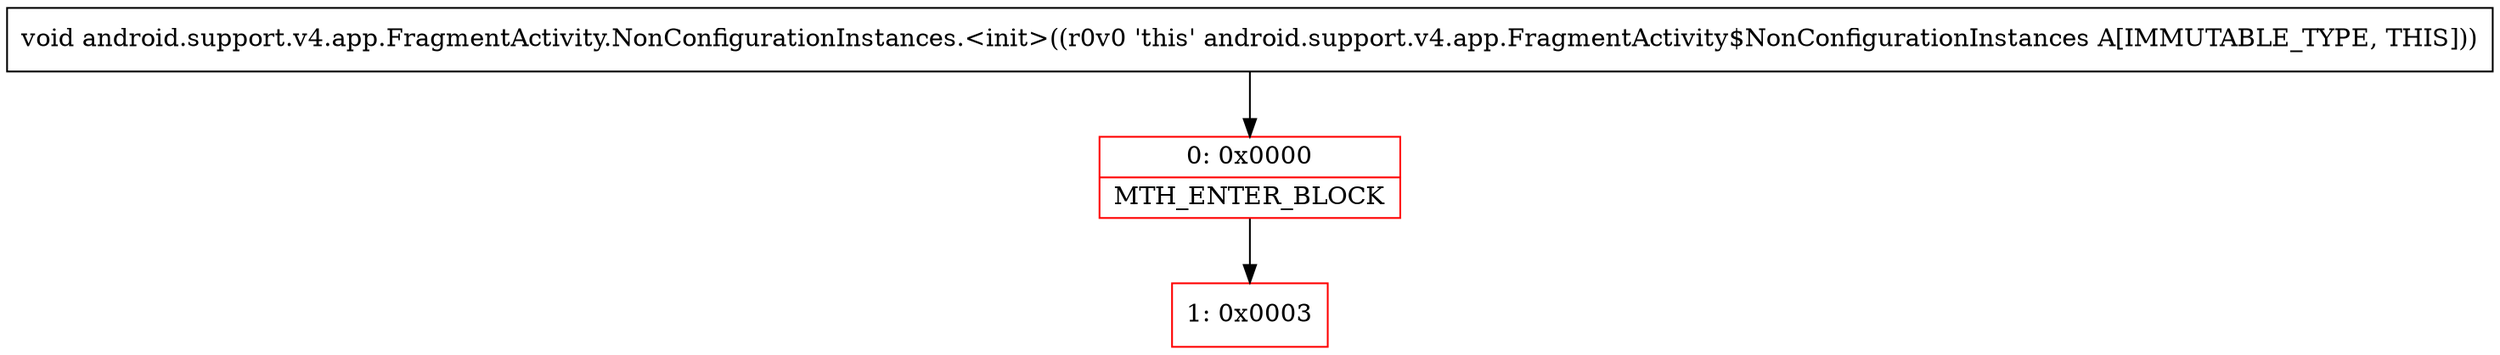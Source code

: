 digraph "CFG forandroid.support.v4.app.FragmentActivity.NonConfigurationInstances.\<init\>()V" {
subgraph cluster_Region_1923503818 {
label = "R(0)";
node [shape=record,color=blue];
}
Node_0 [shape=record,color=red,label="{0\:\ 0x0000|MTH_ENTER_BLOCK\l}"];
Node_1 [shape=record,color=red,label="{1\:\ 0x0003}"];
MethodNode[shape=record,label="{void android.support.v4.app.FragmentActivity.NonConfigurationInstances.\<init\>((r0v0 'this' android.support.v4.app.FragmentActivity$NonConfigurationInstances A[IMMUTABLE_TYPE, THIS])) }"];
MethodNode -> Node_0;
Node_0 -> Node_1;
}

